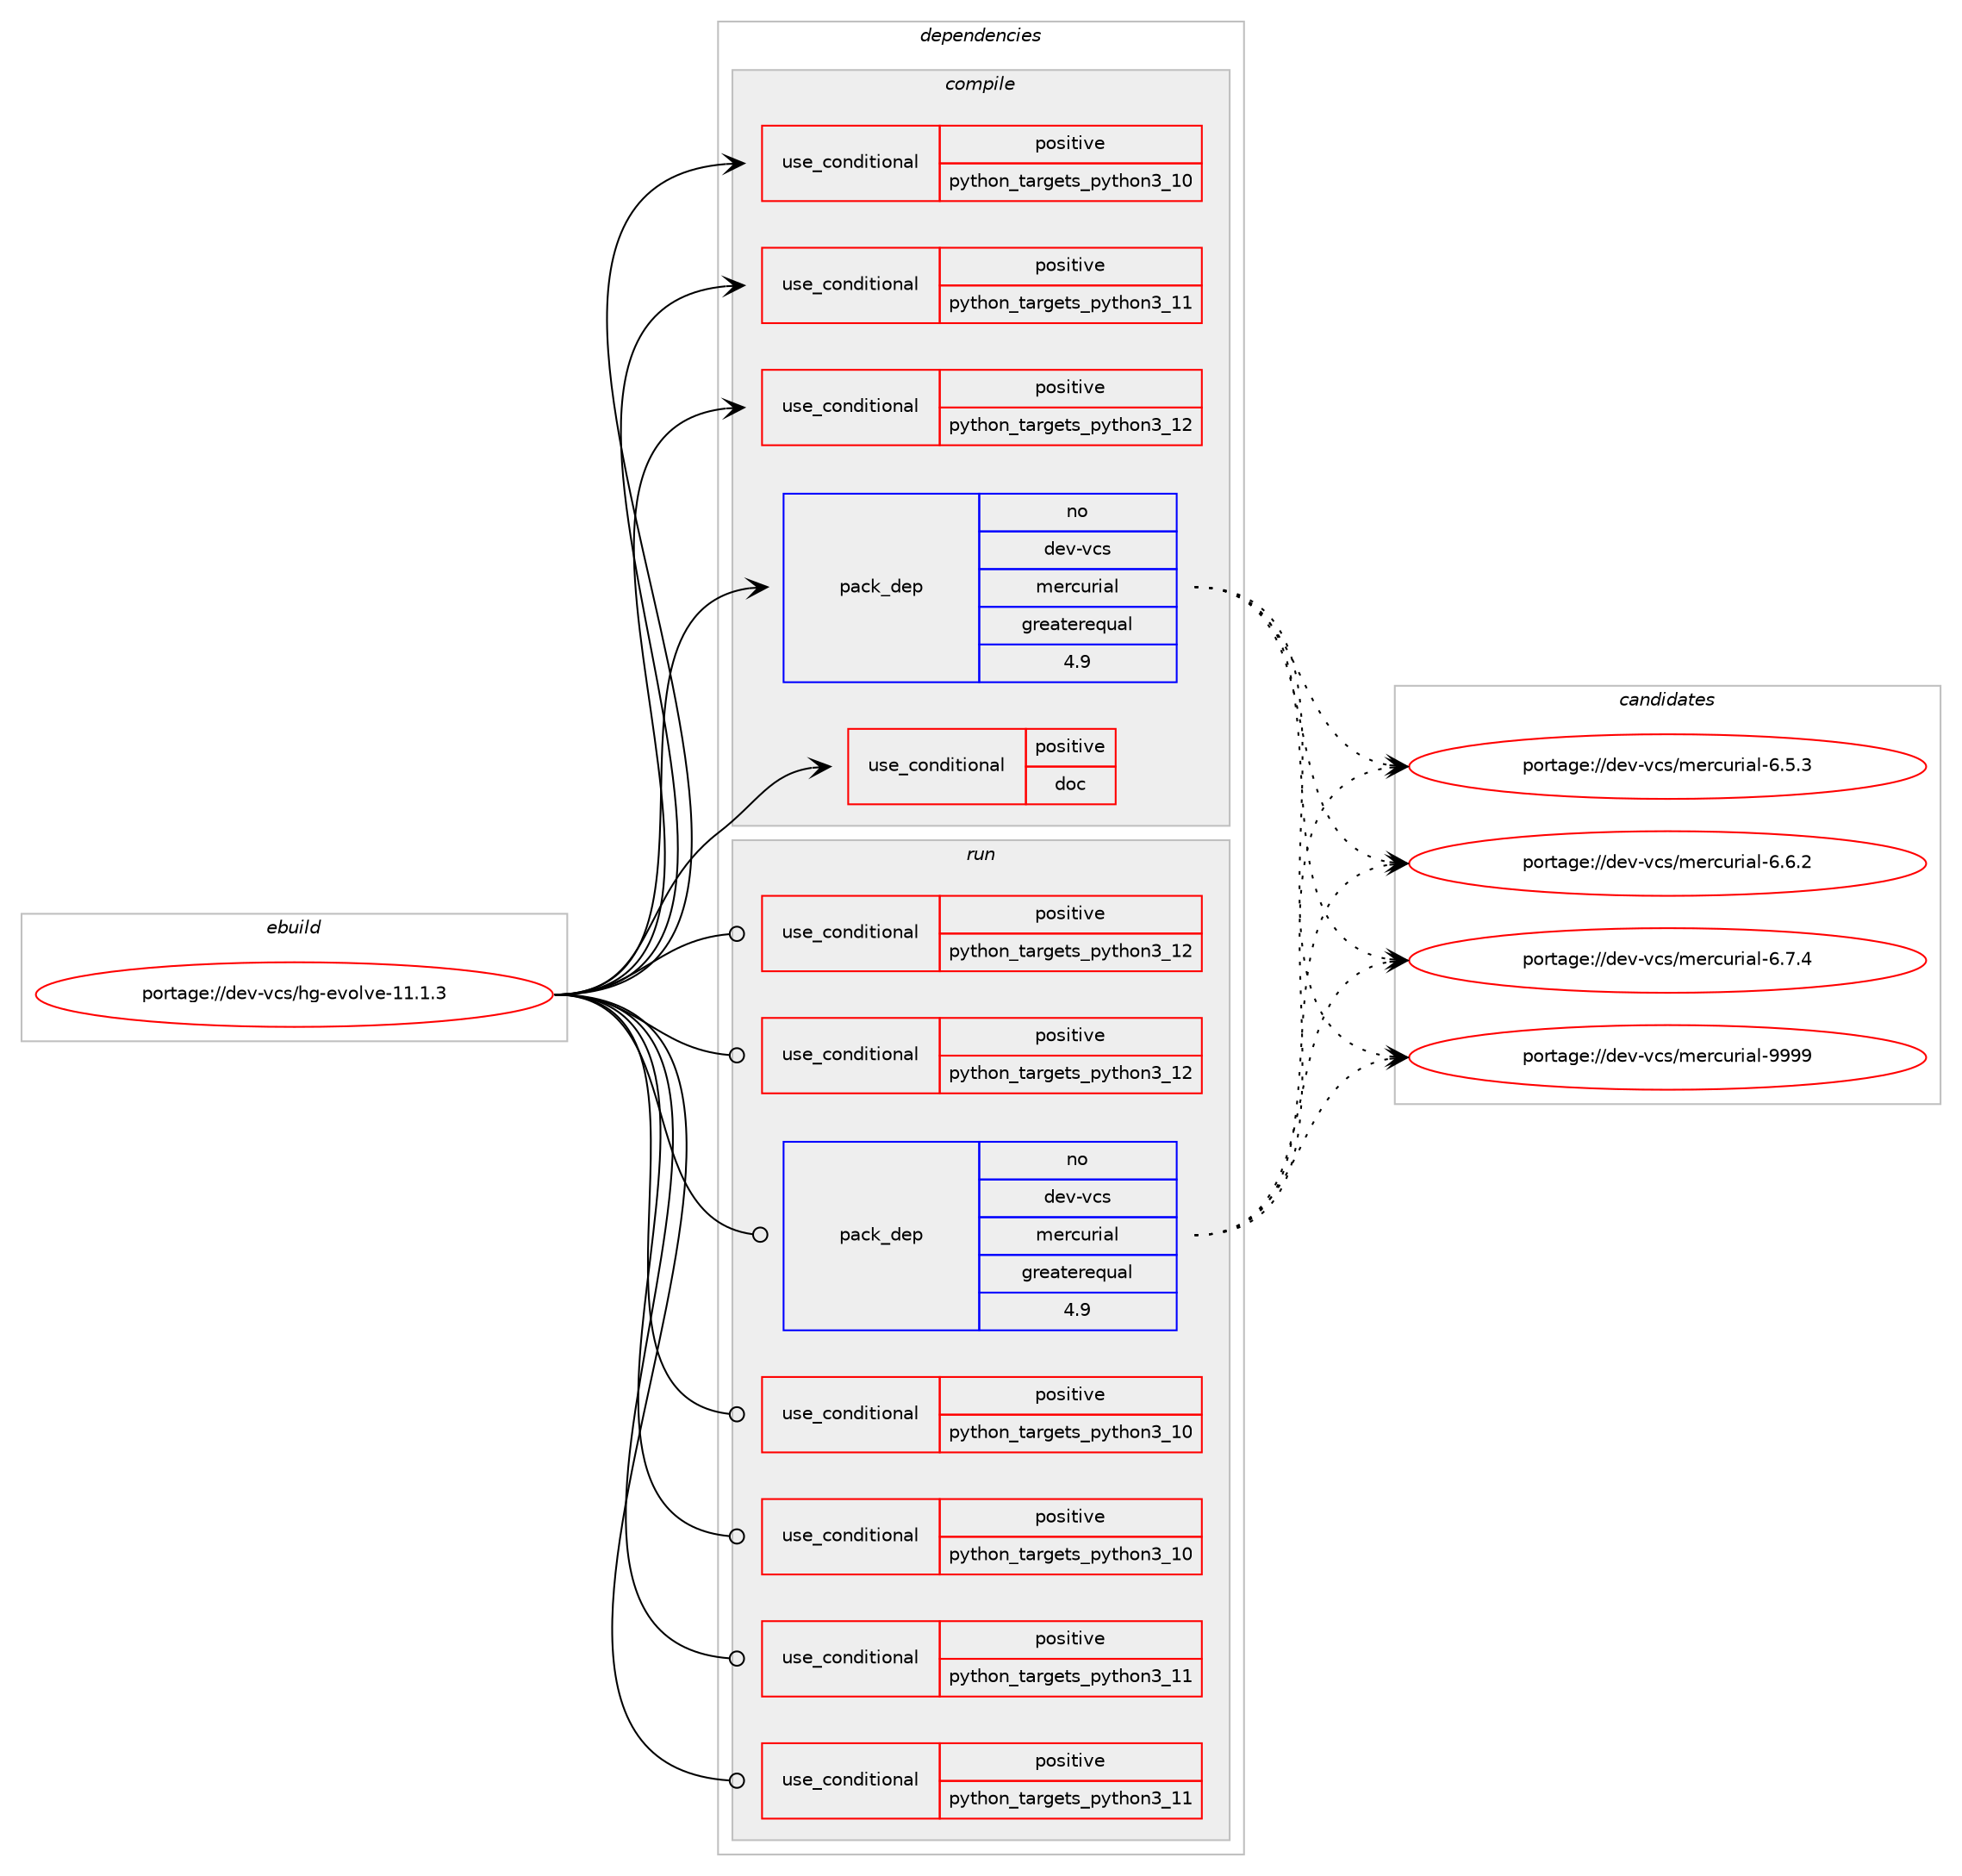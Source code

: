 digraph prolog {

# *************
# Graph options
# *************

newrank=true;
concentrate=true;
compound=true;
graph [rankdir=LR,fontname=Helvetica,fontsize=10,ranksep=1.5];#, ranksep=2.5, nodesep=0.2];
edge  [arrowhead=vee];
node  [fontname=Helvetica,fontsize=10];

# **********
# The ebuild
# **********

subgraph cluster_leftcol {
color=gray;
rank=same;
label=<<i>ebuild</i>>;
id [label="portage://dev-vcs/hg-evolve-11.1.3", color=red, width=4, href="../dev-vcs/hg-evolve-11.1.3.svg"];
}

# ****************
# The dependencies
# ****************

subgraph cluster_midcol {
color=gray;
label=<<i>dependencies</i>>;
subgraph cluster_compile {
fillcolor="#eeeeee";
style=filled;
label=<<i>compile</i>>;
subgraph cond61109 {
dependency113461 [label=<<TABLE BORDER="0" CELLBORDER="1" CELLSPACING="0" CELLPADDING="4"><TR><TD ROWSPAN="3" CELLPADDING="10">use_conditional</TD></TR><TR><TD>positive</TD></TR><TR><TD>doc</TD></TR></TABLE>>, shape=none, color=red];
# *** BEGIN UNKNOWN DEPENDENCY TYPE (TODO) ***
# dependency113461 -> package_dependency(portage://dev-vcs/hg-evolve-11.1.3,install,no,dev-python,sphinx,none,[,,],[],[])
# *** END UNKNOWN DEPENDENCY TYPE (TODO) ***

# *** BEGIN UNKNOWN DEPENDENCY TYPE (TODO) ***
# dependency113461 -> package_dependency(portage://dev-vcs/hg-evolve-11.1.3,install,no,media-gfx,imagemagick,none,[,,],[],[use(enable(svg),none)])
# *** END UNKNOWN DEPENDENCY TYPE (TODO) ***

}
id:e -> dependency113461:w [weight=20,style="solid",arrowhead="vee"];
subgraph cond61110 {
dependency113462 [label=<<TABLE BORDER="0" CELLBORDER="1" CELLSPACING="0" CELLPADDING="4"><TR><TD ROWSPAN="3" CELLPADDING="10">use_conditional</TD></TR><TR><TD>positive</TD></TR><TR><TD>python_targets_python3_10</TD></TR></TABLE>>, shape=none, color=red];
# *** BEGIN UNKNOWN DEPENDENCY TYPE (TODO) ***
# dependency113462 -> package_dependency(portage://dev-vcs/hg-evolve-11.1.3,install,no,dev-lang,python,none,[,,],[slot(3.10)],[use(enable(sqlite),none)])
# *** END UNKNOWN DEPENDENCY TYPE (TODO) ***

}
id:e -> dependency113462:w [weight=20,style="solid",arrowhead="vee"];
subgraph cond61111 {
dependency113463 [label=<<TABLE BORDER="0" CELLBORDER="1" CELLSPACING="0" CELLPADDING="4"><TR><TD ROWSPAN="3" CELLPADDING="10">use_conditional</TD></TR><TR><TD>positive</TD></TR><TR><TD>python_targets_python3_11</TD></TR></TABLE>>, shape=none, color=red];
# *** BEGIN UNKNOWN DEPENDENCY TYPE (TODO) ***
# dependency113463 -> package_dependency(portage://dev-vcs/hg-evolve-11.1.3,install,no,dev-lang,python,none,[,,],[slot(3.11)],[use(enable(sqlite),none)])
# *** END UNKNOWN DEPENDENCY TYPE (TODO) ***

}
id:e -> dependency113463:w [weight=20,style="solid",arrowhead="vee"];
subgraph cond61112 {
dependency113464 [label=<<TABLE BORDER="0" CELLBORDER="1" CELLSPACING="0" CELLPADDING="4"><TR><TD ROWSPAN="3" CELLPADDING="10">use_conditional</TD></TR><TR><TD>positive</TD></TR><TR><TD>python_targets_python3_12</TD></TR></TABLE>>, shape=none, color=red];
# *** BEGIN UNKNOWN DEPENDENCY TYPE (TODO) ***
# dependency113464 -> package_dependency(portage://dev-vcs/hg-evolve-11.1.3,install,no,dev-lang,python,none,[,,],[slot(3.12)],[use(enable(sqlite),none)])
# *** END UNKNOWN DEPENDENCY TYPE (TODO) ***

}
id:e -> dependency113464:w [weight=20,style="solid",arrowhead="vee"];
subgraph pack50909 {
dependency113465 [label=<<TABLE BORDER="0" CELLBORDER="1" CELLSPACING="0" CELLPADDING="4" WIDTH="220"><TR><TD ROWSPAN="6" CELLPADDING="30">pack_dep</TD></TR><TR><TD WIDTH="110">no</TD></TR><TR><TD>dev-vcs</TD></TR><TR><TD>mercurial</TD></TR><TR><TD>greaterequal</TD></TR><TR><TD>4.9</TD></TR></TABLE>>, shape=none, color=blue];
}
id:e -> dependency113465:w [weight=20,style="solid",arrowhead="vee"];
}
subgraph cluster_compileandrun {
fillcolor="#eeeeee";
style=filled;
label=<<i>compile and run</i>>;
}
subgraph cluster_run {
fillcolor="#eeeeee";
style=filled;
label=<<i>run</i>>;
subgraph cond61113 {
dependency113466 [label=<<TABLE BORDER="0" CELLBORDER="1" CELLSPACING="0" CELLPADDING="4"><TR><TD ROWSPAN="3" CELLPADDING="10">use_conditional</TD></TR><TR><TD>positive</TD></TR><TR><TD>python_targets_python3_10</TD></TR></TABLE>>, shape=none, color=red];
# *** BEGIN UNKNOWN DEPENDENCY TYPE (TODO) ***
# dependency113466 -> package_dependency(portage://dev-vcs/hg-evolve-11.1.3,run,no,dev-lang,python,none,[,,],[slot(3.10)],[])
# *** END UNKNOWN DEPENDENCY TYPE (TODO) ***

}
id:e -> dependency113466:w [weight=20,style="solid",arrowhead="odot"];
subgraph cond61114 {
dependency113467 [label=<<TABLE BORDER="0" CELLBORDER="1" CELLSPACING="0" CELLPADDING="4"><TR><TD ROWSPAN="3" CELLPADDING="10">use_conditional</TD></TR><TR><TD>positive</TD></TR><TR><TD>python_targets_python3_10</TD></TR></TABLE>>, shape=none, color=red];
# *** BEGIN UNKNOWN DEPENDENCY TYPE (TODO) ***
# dependency113467 -> package_dependency(portage://dev-vcs/hg-evolve-11.1.3,run,no,dev-lang,python,none,[,,],[slot(3.10)],[use(enable(sqlite),none)])
# *** END UNKNOWN DEPENDENCY TYPE (TODO) ***

}
id:e -> dependency113467:w [weight=20,style="solid",arrowhead="odot"];
subgraph cond61115 {
dependency113468 [label=<<TABLE BORDER="0" CELLBORDER="1" CELLSPACING="0" CELLPADDING="4"><TR><TD ROWSPAN="3" CELLPADDING="10">use_conditional</TD></TR><TR><TD>positive</TD></TR><TR><TD>python_targets_python3_11</TD></TR></TABLE>>, shape=none, color=red];
# *** BEGIN UNKNOWN DEPENDENCY TYPE (TODO) ***
# dependency113468 -> package_dependency(portage://dev-vcs/hg-evolve-11.1.3,run,no,dev-lang,python,none,[,,],[slot(3.11)],[])
# *** END UNKNOWN DEPENDENCY TYPE (TODO) ***

}
id:e -> dependency113468:w [weight=20,style="solid",arrowhead="odot"];
subgraph cond61116 {
dependency113469 [label=<<TABLE BORDER="0" CELLBORDER="1" CELLSPACING="0" CELLPADDING="4"><TR><TD ROWSPAN="3" CELLPADDING="10">use_conditional</TD></TR><TR><TD>positive</TD></TR><TR><TD>python_targets_python3_11</TD></TR></TABLE>>, shape=none, color=red];
# *** BEGIN UNKNOWN DEPENDENCY TYPE (TODO) ***
# dependency113469 -> package_dependency(portage://dev-vcs/hg-evolve-11.1.3,run,no,dev-lang,python,none,[,,],[slot(3.11)],[use(enable(sqlite),none)])
# *** END UNKNOWN DEPENDENCY TYPE (TODO) ***

}
id:e -> dependency113469:w [weight=20,style="solid",arrowhead="odot"];
subgraph cond61117 {
dependency113470 [label=<<TABLE BORDER="0" CELLBORDER="1" CELLSPACING="0" CELLPADDING="4"><TR><TD ROWSPAN="3" CELLPADDING="10">use_conditional</TD></TR><TR><TD>positive</TD></TR><TR><TD>python_targets_python3_12</TD></TR></TABLE>>, shape=none, color=red];
# *** BEGIN UNKNOWN DEPENDENCY TYPE (TODO) ***
# dependency113470 -> package_dependency(portage://dev-vcs/hg-evolve-11.1.3,run,no,dev-lang,python,none,[,,],[slot(3.12)],[])
# *** END UNKNOWN DEPENDENCY TYPE (TODO) ***

}
id:e -> dependency113470:w [weight=20,style="solid",arrowhead="odot"];
subgraph cond61118 {
dependency113471 [label=<<TABLE BORDER="0" CELLBORDER="1" CELLSPACING="0" CELLPADDING="4"><TR><TD ROWSPAN="3" CELLPADDING="10">use_conditional</TD></TR><TR><TD>positive</TD></TR><TR><TD>python_targets_python3_12</TD></TR></TABLE>>, shape=none, color=red];
# *** BEGIN UNKNOWN DEPENDENCY TYPE (TODO) ***
# dependency113471 -> package_dependency(portage://dev-vcs/hg-evolve-11.1.3,run,no,dev-lang,python,none,[,,],[slot(3.12)],[use(enable(sqlite),none)])
# *** END UNKNOWN DEPENDENCY TYPE (TODO) ***

}
id:e -> dependency113471:w [weight=20,style="solid",arrowhead="odot"];
subgraph pack50910 {
dependency113472 [label=<<TABLE BORDER="0" CELLBORDER="1" CELLSPACING="0" CELLPADDING="4" WIDTH="220"><TR><TD ROWSPAN="6" CELLPADDING="30">pack_dep</TD></TR><TR><TD WIDTH="110">no</TD></TR><TR><TD>dev-vcs</TD></TR><TR><TD>mercurial</TD></TR><TR><TD>greaterequal</TD></TR><TR><TD>4.9</TD></TR></TABLE>>, shape=none, color=blue];
}
id:e -> dependency113472:w [weight=20,style="solid",arrowhead="odot"];
}
}

# **************
# The candidates
# **************

subgraph cluster_choices {
rank=same;
color=gray;
label=<<i>candidates</i>>;

subgraph choice50909 {
color=black;
nodesep=1;
choice1001011184511899115471091011149911711410597108455446534651 [label="portage://dev-vcs/mercurial-6.5.3", color=red, width=4,href="../dev-vcs/mercurial-6.5.3.svg"];
choice1001011184511899115471091011149911711410597108455446544650 [label="portage://dev-vcs/mercurial-6.6.2", color=red, width=4,href="../dev-vcs/mercurial-6.6.2.svg"];
choice1001011184511899115471091011149911711410597108455446554652 [label="portage://dev-vcs/mercurial-6.7.4", color=red, width=4,href="../dev-vcs/mercurial-6.7.4.svg"];
choice10010111845118991154710910111499117114105971084557575757 [label="portage://dev-vcs/mercurial-9999", color=red, width=4,href="../dev-vcs/mercurial-9999.svg"];
dependency113465:e -> choice1001011184511899115471091011149911711410597108455446534651:w [style=dotted,weight="100"];
dependency113465:e -> choice1001011184511899115471091011149911711410597108455446544650:w [style=dotted,weight="100"];
dependency113465:e -> choice1001011184511899115471091011149911711410597108455446554652:w [style=dotted,weight="100"];
dependency113465:e -> choice10010111845118991154710910111499117114105971084557575757:w [style=dotted,weight="100"];
}
subgraph choice50910 {
color=black;
nodesep=1;
choice1001011184511899115471091011149911711410597108455446534651 [label="portage://dev-vcs/mercurial-6.5.3", color=red, width=4,href="../dev-vcs/mercurial-6.5.3.svg"];
choice1001011184511899115471091011149911711410597108455446544650 [label="portage://dev-vcs/mercurial-6.6.2", color=red, width=4,href="../dev-vcs/mercurial-6.6.2.svg"];
choice1001011184511899115471091011149911711410597108455446554652 [label="portage://dev-vcs/mercurial-6.7.4", color=red, width=4,href="../dev-vcs/mercurial-6.7.4.svg"];
choice10010111845118991154710910111499117114105971084557575757 [label="portage://dev-vcs/mercurial-9999", color=red, width=4,href="../dev-vcs/mercurial-9999.svg"];
dependency113472:e -> choice1001011184511899115471091011149911711410597108455446534651:w [style=dotted,weight="100"];
dependency113472:e -> choice1001011184511899115471091011149911711410597108455446544650:w [style=dotted,weight="100"];
dependency113472:e -> choice1001011184511899115471091011149911711410597108455446554652:w [style=dotted,weight="100"];
dependency113472:e -> choice10010111845118991154710910111499117114105971084557575757:w [style=dotted,weight="100"];
}
}

}

